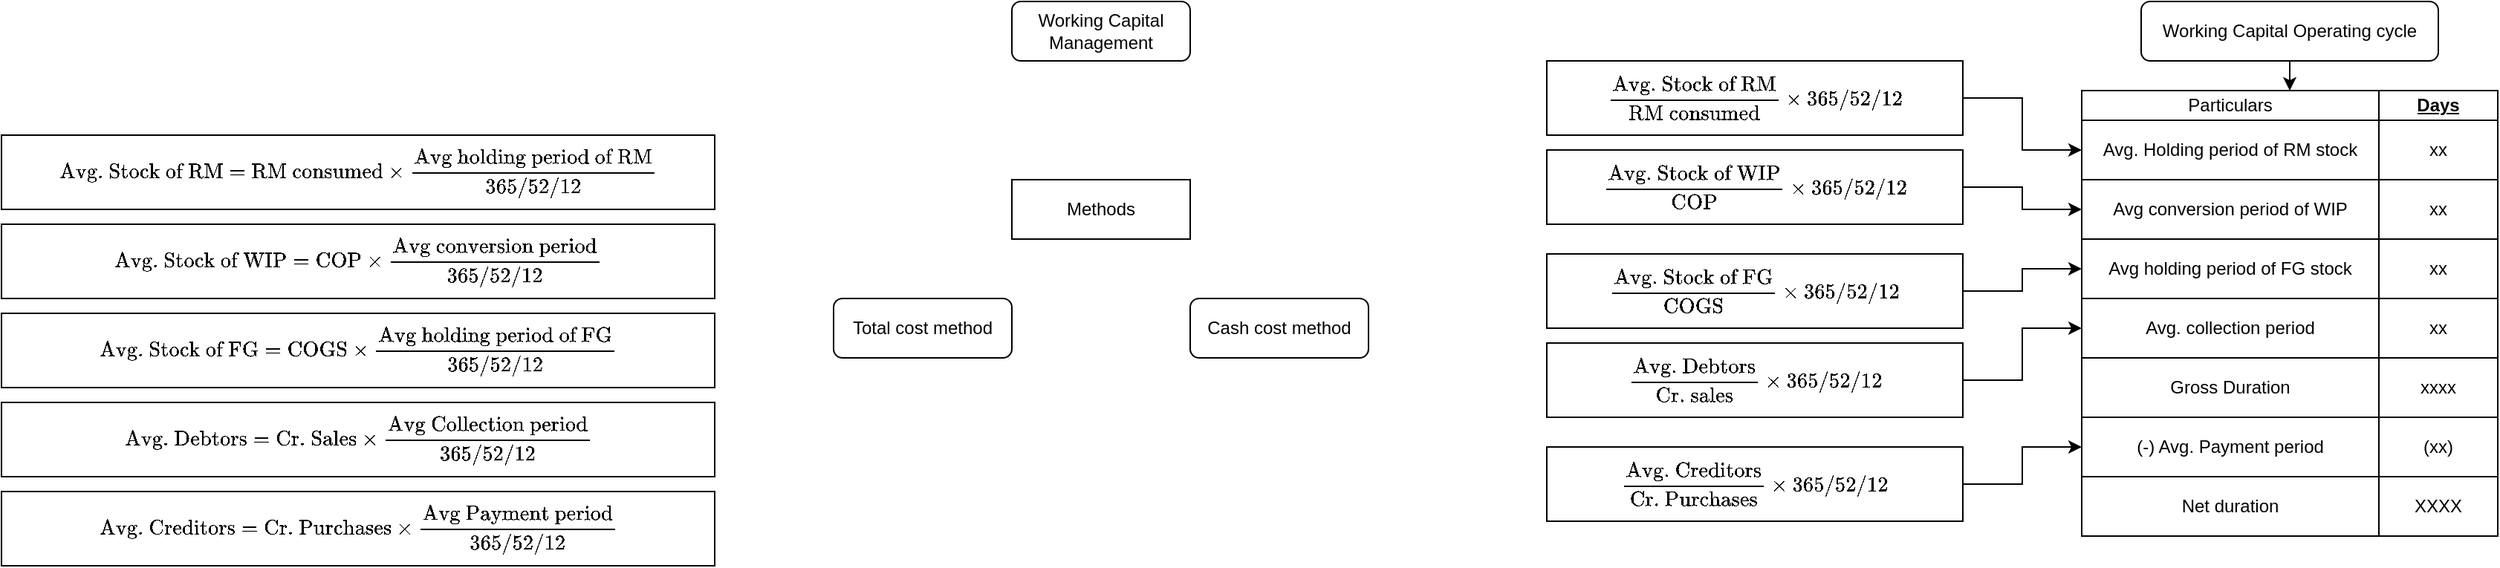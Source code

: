 <mxfile version="14.9.4" type="github">
  <diagram id="sMXiV06eMUX1r8Gc8Mpe" name="Page-1">
    <mxGraphModel dx="2103" dy="627" grid="1" gridSize="10" guides="1" tooltips="1" connect="1" arrows="1" fold="1" page="1" pageScale="1" pageWidth="850" pageHeight="1100" math="1" shadow="0">
      <root>
        <mxCell id="0" />
        <mxCell id="1" parent="0" />
        <mxCell id="MN956ZE3z-NAZyp3KeIA-1" value="Working Capital Management" style="rounded=1;whiteSpace=wrap;html=1;" parent="1" vertex="1">
          <mxGeometry x="360" width="120" height="40" as="geometry" />
        </mxCell>
        <mxCell id="MN956ZE3z-NAZyp3KeIA-2" value="Methods" style="rounded=0;whiteSpace=wrap;html=1;" parent="1" vertex="1">
          <mxGeometry x="360" y="120" width="120" height="40" as="geometry" />
        </mxCell>
        <mxCell id="MN956ZE3z-NAZyp3KeIA-3" value="Cash cost method" style="rounded=1;whiteSpace=wrap;html=1;" parent="1" vertex="1">
          <mxGeometry x="480" y="200" width="120" height="40" as="geometry" />
        </mxCell>
        <mxCell id="MN956ZE3z-NAZyp3KeIA-4" value="Total cost method" style="rounded=1;whiteSpace=wrap;html=1;" parent="1" vertex="1">
          <mxGeometry x="240" y="200" width="120" height="40" as="geometry" />
        </mxCell>
        <mxCell id="9jcXlWBaS0kGvRiVqAq9-1" value="Working Capital Operating cycle" style="rounded=1;whiteSpace=wrap;html=1;" vertex="1" parent="1">
          <mxGeometry x="1120" width="200" height="40" as="geometry" />
        </mxCell>
        <mxCell id="9jcXlWBaS0kGvRiVqAq9-18" style="edgeStyle=orthogonalEdgeStyle;rounded=0;orthogonalLoop=1;jettySize=auto;html=1;exitX=0.5;exitY=1;exitDx=0;exitDy=0;" edge="1" parent="1" source="9jcXlWBaS0kGvRiVqAq9-1" target="9jcXlWBaS0kGvRiVqAq9-2">
          <mxGeometry relative="1" as="geometry" />
        </mxCell>
        <mxCell id="9jcXlWBaS0kGvRiVqAq9-2" value="" style="shape=table;startSize=0;container=1;collapsible=0;childLayout=tableLayout;" vertex="1" parent="1">
          <mxGeometry x="1080" y="60" width="280" height="300" as="geometry" />
        </mxCell>
        <mxCell id="9jcXlWBaS0kGvRiVqAq9-3" value="" style="shape=partialRectangle;collapsible=0;dropTarget=0;pointerEvents=0;fillColor=none;top=0;left=0;bottom=0;right=0;points=[[0,0.5],[1,0.5]];portConstraint=eastwest;" vertex="1" parent="9jcXlWBaS0kGvRiVqAq9-2">
          <mxGeometry width="280" height="20" as="geometry" />
        </mxCell>
        <mxCell id="9jcXlWBaS0kGvRiVqAq9-4" value="Particulars" style="shape=partialRectangle;html=1;whiteSpace=wrap;connectable=0;overflow=hidden;fillColor=none;top=0;left=0;bottom=0;right=0;pointerEvents=1;" vertex="1" parent="9jcXlWBaS0kGvRiVqAq9-3">
          <mxGeometry width="200" height="20" as="geometry" />
        </mxCell>
        <mxCell id="9jcXlWBaS0kGvRiVqAq9-5" value="&lt;u&gt;&lt;b&gt;Days&lt;/b&gt;&lt;/u&gt;" style="shape=partialRectangle;html=1;whiteSpace=wrap;connectable=0;overflow=hidden;fillColor=none;top=0;left=0;bottom=0;right=0;pointerEvents=1;" vertex="1" parent="9jcXlWBaS0kGvRiVqAq9-3">
          <mxGeometry x="200" width="80" height="20" as="geometry" />
        </mxCell>
        <mxCell id="9jcXlWBaS0kGvRiVqAq9-6" value="" style="shape=partialRectangle;collapsible=0;dropTarget=0;pointerEvents=0;fillColor=none;top=0;left=0;bottom=0;right=0;points=[[0,0.5],[1,0.5]];portConstraint=eastwest;" vertex="1" parent="9jcXlWBaS0kGvRiVqAq9-2">
          <mxGeometry y="20" width="280" height="40" as="geometry" />
        </mxCell>
        <mxCell id="9jcXlWBaS0kGvRiVqAq9-7" value="&lt;div&gt;Avg. Holding period of RM stock&lt;/div&gt;" style="shape=partialRectangle;html=1;whiteSpace=wrap;connectable=0;overflow=hidden;fillColor=none;top=0;left=0;bottom=0;right=0;pointerEvents=1;" vertex="1" parent="9jcXlWBaS0kGvRiVqAq9-6">
          <mxGeometry width="200" height="40" as="geometry" />
        </mxCell>
        <mxCell id="9jcXlWBaS0kGvRiVqAq9-8" value="xx" style="shape=partialRectangle;html=1;whiteSpace=wrap;connectable=0;overflow=hidden;fillColor=none;top=0;left=0;bottom=0;right=0;pointerEvents=1;" vertex="1" parent="9jcXlWBaS0kGvRiVqAq9-6">
          <mxGeometry x="200" width="80" height="40" as="geometry" />
        </mxCell>
        <mxCell id="9jcXlWBaS0kGvRiVqAq9-19" style="shape=partialRectangle;collapsible=0;dropTarget=0;pointerEvents=0;fillColor=none;top=0;left=0;bottom=0;right=0;points=[[0,0.5],[1,0.5]];portConstraint=eastwest;" vertex="1" parent="9jcXlWBaS0kGvRiVqAq9-2">
          <mxGeometry y="60" width="280" height="40" as="geometry" />
        </mxCell>
        <mxCell id="9jcXlWBaS0kGvRiVqAq9-20" value="&lt;div&gt;Avg conversion period of WIP&lt;/div&gt;" style="shape=partialRectangle;html=1;whiteSpace=wrap;connectable=0;overflow=hidden;fillColor=none;top=0;left=0;bottom=0;right=0;pointerEvents=1;" vertex="1" parent="9jcXlWBaS0kGvRiVqAq9-19">
          <mxGeometry width="200" height="40" as="geometry" />
        </mxCell>
        <mxCell id="9jcXlWBaS0kGvRiVqAq9-21" value="xx" style="shape=partialRectangle;html=1;whiteSpace=wrap;connectable=0;overflow=hidden;fillColor=none;top=0;left=0;bottom=0;right=0;pointerEvents=1;" vertex="1" parent="9jcXlWBaS0kGvRiVqAq9-19">
          <mxGeometry x="200" width="80" height="40" as="geometry" />
        </mxCell>
        <mxCell id="9jcXlWBaS0kGvRiVqAq9-22" style="shape=partialRectangle;collapsible=0;dropTarget=0;pointerEvents=0;fillColor=none;top=0;left=0;bottom=0;right=0;points=[[0,0.5],[1,0.5]];portConstraint=eastwest;" vertex="1" parent="9jcXlWBaS0kGvRiVqAq9-2">
          <mxGeometry y="100" width="280" height="40" as="geometry" />
        </mxCell>
        <mxCell id="9jcXlWBaS0kGvRiVqAq9-23" value="&lt;div&gt;Avg holding period of FG stock&lt;/div&gt;" style="shape=partialRectangle;html=1;whiteSpace=wrap;connectable=0;overflow=hidden;fillColor=none;top=0;left=0;bottom=0;right=0;pointerEvents=1;" vertex="1" parent="9jcXlWBaS0kGvRiVqAq9-22">
          <mxGeometry width="200" height="40" as="geometry" />
        </mxCell>
        <mxCell id="9jcXlWBaS0kGvRiVqAq9-24" value="xx" style="shape=partialRectangle;html=1;whiteSpace=wrap;connectable=0;overflow=hidden;fillColor=none;top=0;left=0;bottom=0;right=0;pointerEvents=1;" vertex="1" parent="9jcXlWBaS0kGvRiVqAq9-22">
          <mxGeometry x="200" width="80" height="40" as="geometry" />
        </mxCell>
        <mxCell id="9jcXlWBaS0kGvRiVqAq9-25" style="shape=partialRectangle;collapsible=0;dropTarget=0;pointerEvents=0;fillColor=none;top=0;left=0;bottom=0;right=0;points=[[0,0.5],[1,0.5]];portConstraint=eastwest;" vertex="1" parent="9jcXlWBaS0kGvRiVqAq9-2">
          <mxGeometry y="140" width="280" height="40" as="geometry" />
        </mxCell>
        <mxCell id="9jcXlWBaS0kGvRiVqAq9-26" value="Avg. collection period" style="shape=partialRectangle;html=1;whiteSpace=wrap;connectable=0;overflow=hidden;fillColor=none;top=0;left=0;bottom=0;right=0;pointerEvents=1;" vertex="1" parent="9jcXlWBaS0kGvRiVqAq9-25">
          <mxGeometry width="200" height="40" as="geometry" />
        </mxCell>
        <mxCell id="9jcXlWBaS0kGvRiVqAq9-27" value="xx" style="shape=partialRectangle;html=1;whiteSpace=wrap;connectable=0;overflow=hidden;fillColor=none;top=0;left=0;bottom=0;right=0;pointerEvents=1;" vertex="1" parent="9jcXlWBaS0kGvRiVqAq9-25">
          <mxGeometry x="200" width="80" height="40" as="geometry" />
        </mxCell>
        <mxCell id="9jcXlWBaS0kGvRiVqAq9-9" value="" style="shape=partialRectangle;collapsible=0;dropTarget=0;pointerEvents=0;fillColor=none;top=0;left=0;bottom=0;right=0;points=[[0,0.5],[1,0.5]];portConstraint=eastwest;" vertex="1" parent="9jcXlWBaS0kGvRiVqAq9-2">
          <mxGeometry y="180" width="280" height="40" as="geometry" />
        </mxCell>
        <mxCell id="9jcXlWBaS0kGvRiVqAq9-10" value="Gross Duration" style="shape=partialRectangle;html=1;whiteSpace=wrap;connectable=0;overflow=hidden;fillColor=none;top=0;left=0;bottom=0;right=0;pointerEvents=1;" vertex="1" parent="9jcXlWBaS0kGvRiVqAq9-9">
          <mxGeometry width="200" height="40" as="geometry" />
        </mxCell>
        <mxCell id="9jcXlWBaS0kGvRiVqAq9-11" value="xxxx" style="shape=partialRectangle;html=1;whiteSpace=wrap;connectable=0;overflow=hidden;fillColor=none;top=0;left=0;bottom=0;right=0;pointerEvents=1;" vertex="1" parent="9jcXlWBaS0kGvRiVqAq9-9">
          <mxGeometry x="200" width="80" height="40" as="geometry" />
        </mxCell>
        <mxCell id="9jcXlWBaS0kGvRiVqAq9-12" value="" style="shape=partialRectangle;collapsible=0;dropTarget=0;pointerEvents=0;fillColor=none;top=0;left=0;bottom=0;right=0;points=[[0,0.5],[1,0.5]];portConstraint=eastwest;" vertex="1" parent="9jcXlWBaS0kGvRiVqAq9-2">
          <mxGeometry y="220" width="280" height="40" as="geometry" />
        </mxCell>
        <mxCell id="9jcXlWBaS0kGvRiVqAq9-13" value="(-) Avg. Payment period" style="shape=partialRectangle;html=1;whiteSpace=wrap;connectable=0;overflow=hidden;fillColor=none;top=0;left=0;bottom=0;right=0;pointerEvents=1;" vertex="1" parent="9jcXlWBaS0kGvRiVqAq9-12">
          <mxGeometry width="200" height="40" as="geometry" />
        </mxCell>
        <mxCell id="9jcXlWBaS0kGvRiVqAq9-14" value="(xx)" style="shape=partialRectangle;html=1;whiteSpace=wrap;connectable=0;overflow=hidden;fillColor=none;top=0;left=0;bottom=0;right=0;pointerEvents=1;" vertex="1" parent="9jcXlWBaS0kGvRiVqAq9-12">
          <mxGeometry x="200" width="80" height="40" as="geometry" />
        </mxCell>
        <mxCell id="9jcXlWBaS0kGvRiVqAq9-15" value="" style="shape=partialRectangle;collapsible=0;dropTarget=0;pointerEvents=0;fillColor=none;top=0;left=0;bottom=0;right=0;points=[[0,0.5],[1,0.5]];portConstraint=eastwest;" vertex="1" parent="9jcXlWBaS0kGvRiVqAq9-2">
          <mxGeometry y="260" width="280" height="40" as="geometry" />
        </mxCell>
        <mxCell id="9jcXlWBaS0kGvRiVqAq9-16" value="Net duration&lt;span style=&quot;white-space: pre&quot;&gt;&lt;/span&gt;&lt;span style=&quot;white-space: pre&quot;&gt;&lt;/span&gt;" style="shape=partialRectangle;html=1;whiteSpace=wrap;connectable=0;overflow=hidden;fillColor=none;top=0;left=0;bottom=0;right=0;pointerEvents=1;" vertex="1" parent="9jcXlWBaS0kGvRiVqAq9-15">
          <mxGeometry width="200" height="40" as="geometry" />
        </mxCell>
        <mxCell id="9jcXlWBaS0kGvRiVqAq9-17" value="XXXX" style="shape=partialRectangle;html=1;whiteSpace=wrap;connectable=0;overflow=hidden;fillColor=none;top=0;left=0;bottom=0;right=0;pointerEvents=1;" vertex="1" parent="9jcXlWBaS0kGvRiVqAq9-15">
          <mxGeometry x="200" width="80" height="40" as="geometry" />
        </mxCell>
        <mxCell id="9jcXlWBaS0kGvRiVqAq9-30" style="edgeStyle=orthogonalEdgeStyle;rounded=0;orthogonalLoop=1;jettySize=auto;html=1;entryX=0;entryY=0.5;entryDx=0;entryDy=0;" edge="1" parent="1" source="9jcXlWBaS0kGvRiVqAq9-29" target="9jcXlWBaS0kGvRiVqAq9-6">
          <mxGeometry relative="1" as="geometry" />
        </mxCell>
        <mxCell id="9jcXlWBaS0kGvRiVqAq9-29" value="`\text{Avg. Stock of RM}/\text{RM consumed}xx \text{365/52/12}`" style="rounded=0;whiteSpace=wrap;html=1;" vertex="1" parent="1">
          <mxGeometry x="720" y="40" width="280" height="50" as="geometry" />
        </mxCell>
        <mxCell id="9jcXlWBaS0kGvRiVqAq9-34" style="edgeStyle=orthogonalEdgeStyle;rounded=0;orthogonalLoop=1;jettySize=auto;html=1;entryX=0;entryY=0.5;entryDx=0;entryDy=0;" edge="1" parent="1" source="9jcXlWBaS0kGvRiVqAq9-31" target="9jcXlWBaS0kGvRiVqAq9-19">
          <mxGeometry relative="1" as="geometry" />
        </mxCell>
        <mxCell id="9jcXlWBaS0kGvRiVqAq9-31" value="`\text{Avg. Stock of WIP}/\text{COP}xx \text{365/52/12}`" style="rounded=0;whiteSpace=wrap;html=1;" vertex="1" parent="1">
          <mxGeometry x="720" y="100" width="280" height="50" as="geometry" />
        </mxCell>
        <mxCell id="9jcXlWBaS0kGvRiVqAq9-35" style="edgeStyle=orthogonalEdgeStyle;rounded=0;orthogonalLoop=1;jettySize=auto;html=1;" edge="1" parent="1" source="9jcXlWBaS0kGvRiVqAq9-32" target="9jcXlWBaS0kGvRiVqAq9-22">
          <mxGeometry relative="1" as="geometry" />
        </mxCell>
        <mxCell id="9jcXlWBaS0kGvRiVqAq9-32" value="`\text{Avg. Stock of FG}/\text{COGS}xx \text{365/52/12}`" style="rounded=0;whiteSpace=wrap;html=1;" vertex="1" parent="1">
          <mxGeometry x="720" y="170" width="280" height="50" as="geometry" />
        </mxCell>
        <mxCell id="9jcXlWBaS0kGvRiVqAq9-36" style="edgeStyle=orthogonalEdgeStyle;rounded=0;orthogonalLoop=1;jettySize=auto;html=1;entryX=0;entryY=0.5;entryDx=0;entryDy=0;" edge="1" parent="1" source="9jcXlWBaS0kGvRiVqAq9-33" target="9jcXlWBaS0kGvRiVqAq9-25">
          <mxGeometry relative="1" as="geometry" />
        </mxCell>
        <mxCell id="9jcXlWBaS0kGvRiVqAq9-33" value="`\text{Avg. Debtors}/\text{Cr. sales}xx \text{365/52/12}`" style="rounded=0;whiteSpace=wrap;html=1;" vertex="1" parent="1">
          <mxGeometry x="720" y="230" width="280" height="50" as="geometry" />
        </mxCell>
        <mxCell id="9jcXlWBaS0kGvRiVqAq9-38" style="edgeStyle=orthogonalEdgeStyle;rounded=0;orthogonalLoop=1;jettySize=auto;html=1;entryX=0;entryY=0.5;entryDx=0;entryDy=0;" edge="1" parent="1" source="9jcXlWBaS0kGvRiVqAq9-37" target="9jcXlWBaS0kGvRiVqAq9-12">
          <mxGeometry relative="1" as="geometry" />
        </mxCell>
        <mxCell id="9jcXlWBaS0kGvRiVqAq9-37" value="`\text{Avg. Creditors}/\text{Cr. Purchases}xx \text{365/52/12}`" style="rounded=0;whiteSpace=wrap;html=1;" vertex="1" parent="1">
          <mxGeometry x="720" y="300" width="280" height="50" as="geometry" />
        </mxCell>
        <mxCell id="9jcXlWBaS0kGvRiVqAq9-39" value="`\text{Avg. Stock of RM}=\text{RM consumed}xx \text{Avg holding period of RM}/ \text{365/52/12}`" style="rounded=0;whiteSpace=wrap;html=1;" vertex="1" parent="1">
          <mxGeometry x="-320" y="90" width="480" height="50" as="geometry" />
        </mxCell>
        <mxCell id="9jcXlWBaS0kGvRiVqAq9-40" value="`\text{Avg. Stock of WIP}=\text{COP}xx \text{Avg conversion period}/ \text{365/52/12}`" style="rounded=0;whiteSpace=wrap;html=1;" vertex="1" parent="1">
          <mxGeometry x="-320" y="150" width="480" height="50" as="geometry" />
        </mxCell>
        <mxCell id="9jcXlWBaS0kGvRiVqAq9-41" value="`\text{Avg. Stock of FG}=\text{COGS}xx \text{Avg holding period of FG}/ \text{365/52/12}`" style="rounded=0;whiteSpace=wrap;html=1;" vertex="1" parent="1">
          <mxGeometry x="-320" y="210" width="480" height="50" as="geometry" />
        </mxCell>
        <mxCell id="9jcXlWBaS0kGvRiVqAq9-42" value="`\text{Avg. Debtors}=\text{Cr. Sales}xx \text{Avg Collection period}/ \text{365/52/12}`" style="rounded=0;whiteSpace=wrap;html=1;" vertex="1" parent="1">
          <mxGeometry x="-320" y="270" width="480" height="50" as="geometry" />
        </mxCell>
        <mxCell id="9jcXlWBaS0kGvRiVqAq9-43" value="`\text{Avg. Creditors}=\text{Cr. Purchases}xx \text{Avg Payment period}/ \text{365/52/12}`" style="rounded=0;whiteSpace=wrap;html=1;" vertex="1" parent="1">
          <mxGeometry x="-320" y="330" width="480" height="50" as="geometry" />
        </mxCell>
      </root>
    </mxGraphModel>
  </diagram>
</mxfile>
